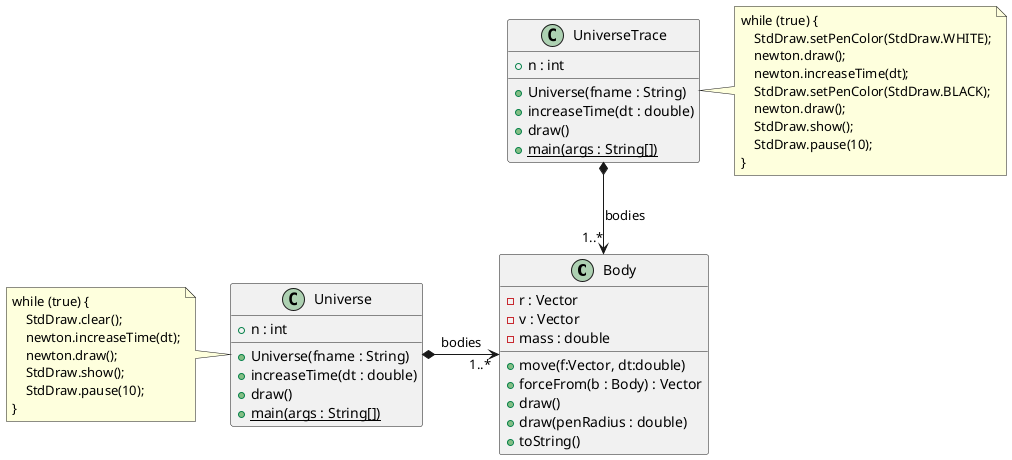 @startuml

class Body {
- r : Vector
- v : Vector
- mass : double
+ move(f:Vector, dt:double)
+ forceFrom(b : Body) : Vector
+ draw()
+ draw(penRadius : double)
+ toString()
}

class Universe {
+ n : int
+ Universe(fname : String)
+ increaseTime(dt : double)
+ draw()
+ {static} main(args : String[])
}

class UniverseTrace {
+ n : int
+ Universe(fname : String)
+ increaseTime(dt : double)
+ draw()
+ {static} main(args : String[])
}

Universe *-> "1..*" Body : bodies
UniverseTrace *-down-> "1..*" Body : bodies

note left of Universe
while (true) {
    StdDraw.clear();
    newton.increaseTime(dt);
    newton.draw();
    StdDraw.show();
    StdDraw.pause(10);
}
end note

note right of UniverseTrace
while (true) {
    StdDraw.setPenColor(StdDraw.WHITE);
    newton.draw();
    newton.increaseTime(dt);
    StdDraw.setPenColor(StdDraw.BLACK);
    newton.draw();
    StdDraw.show();
    StdDraw.pause(10);
}
end note
@enduml